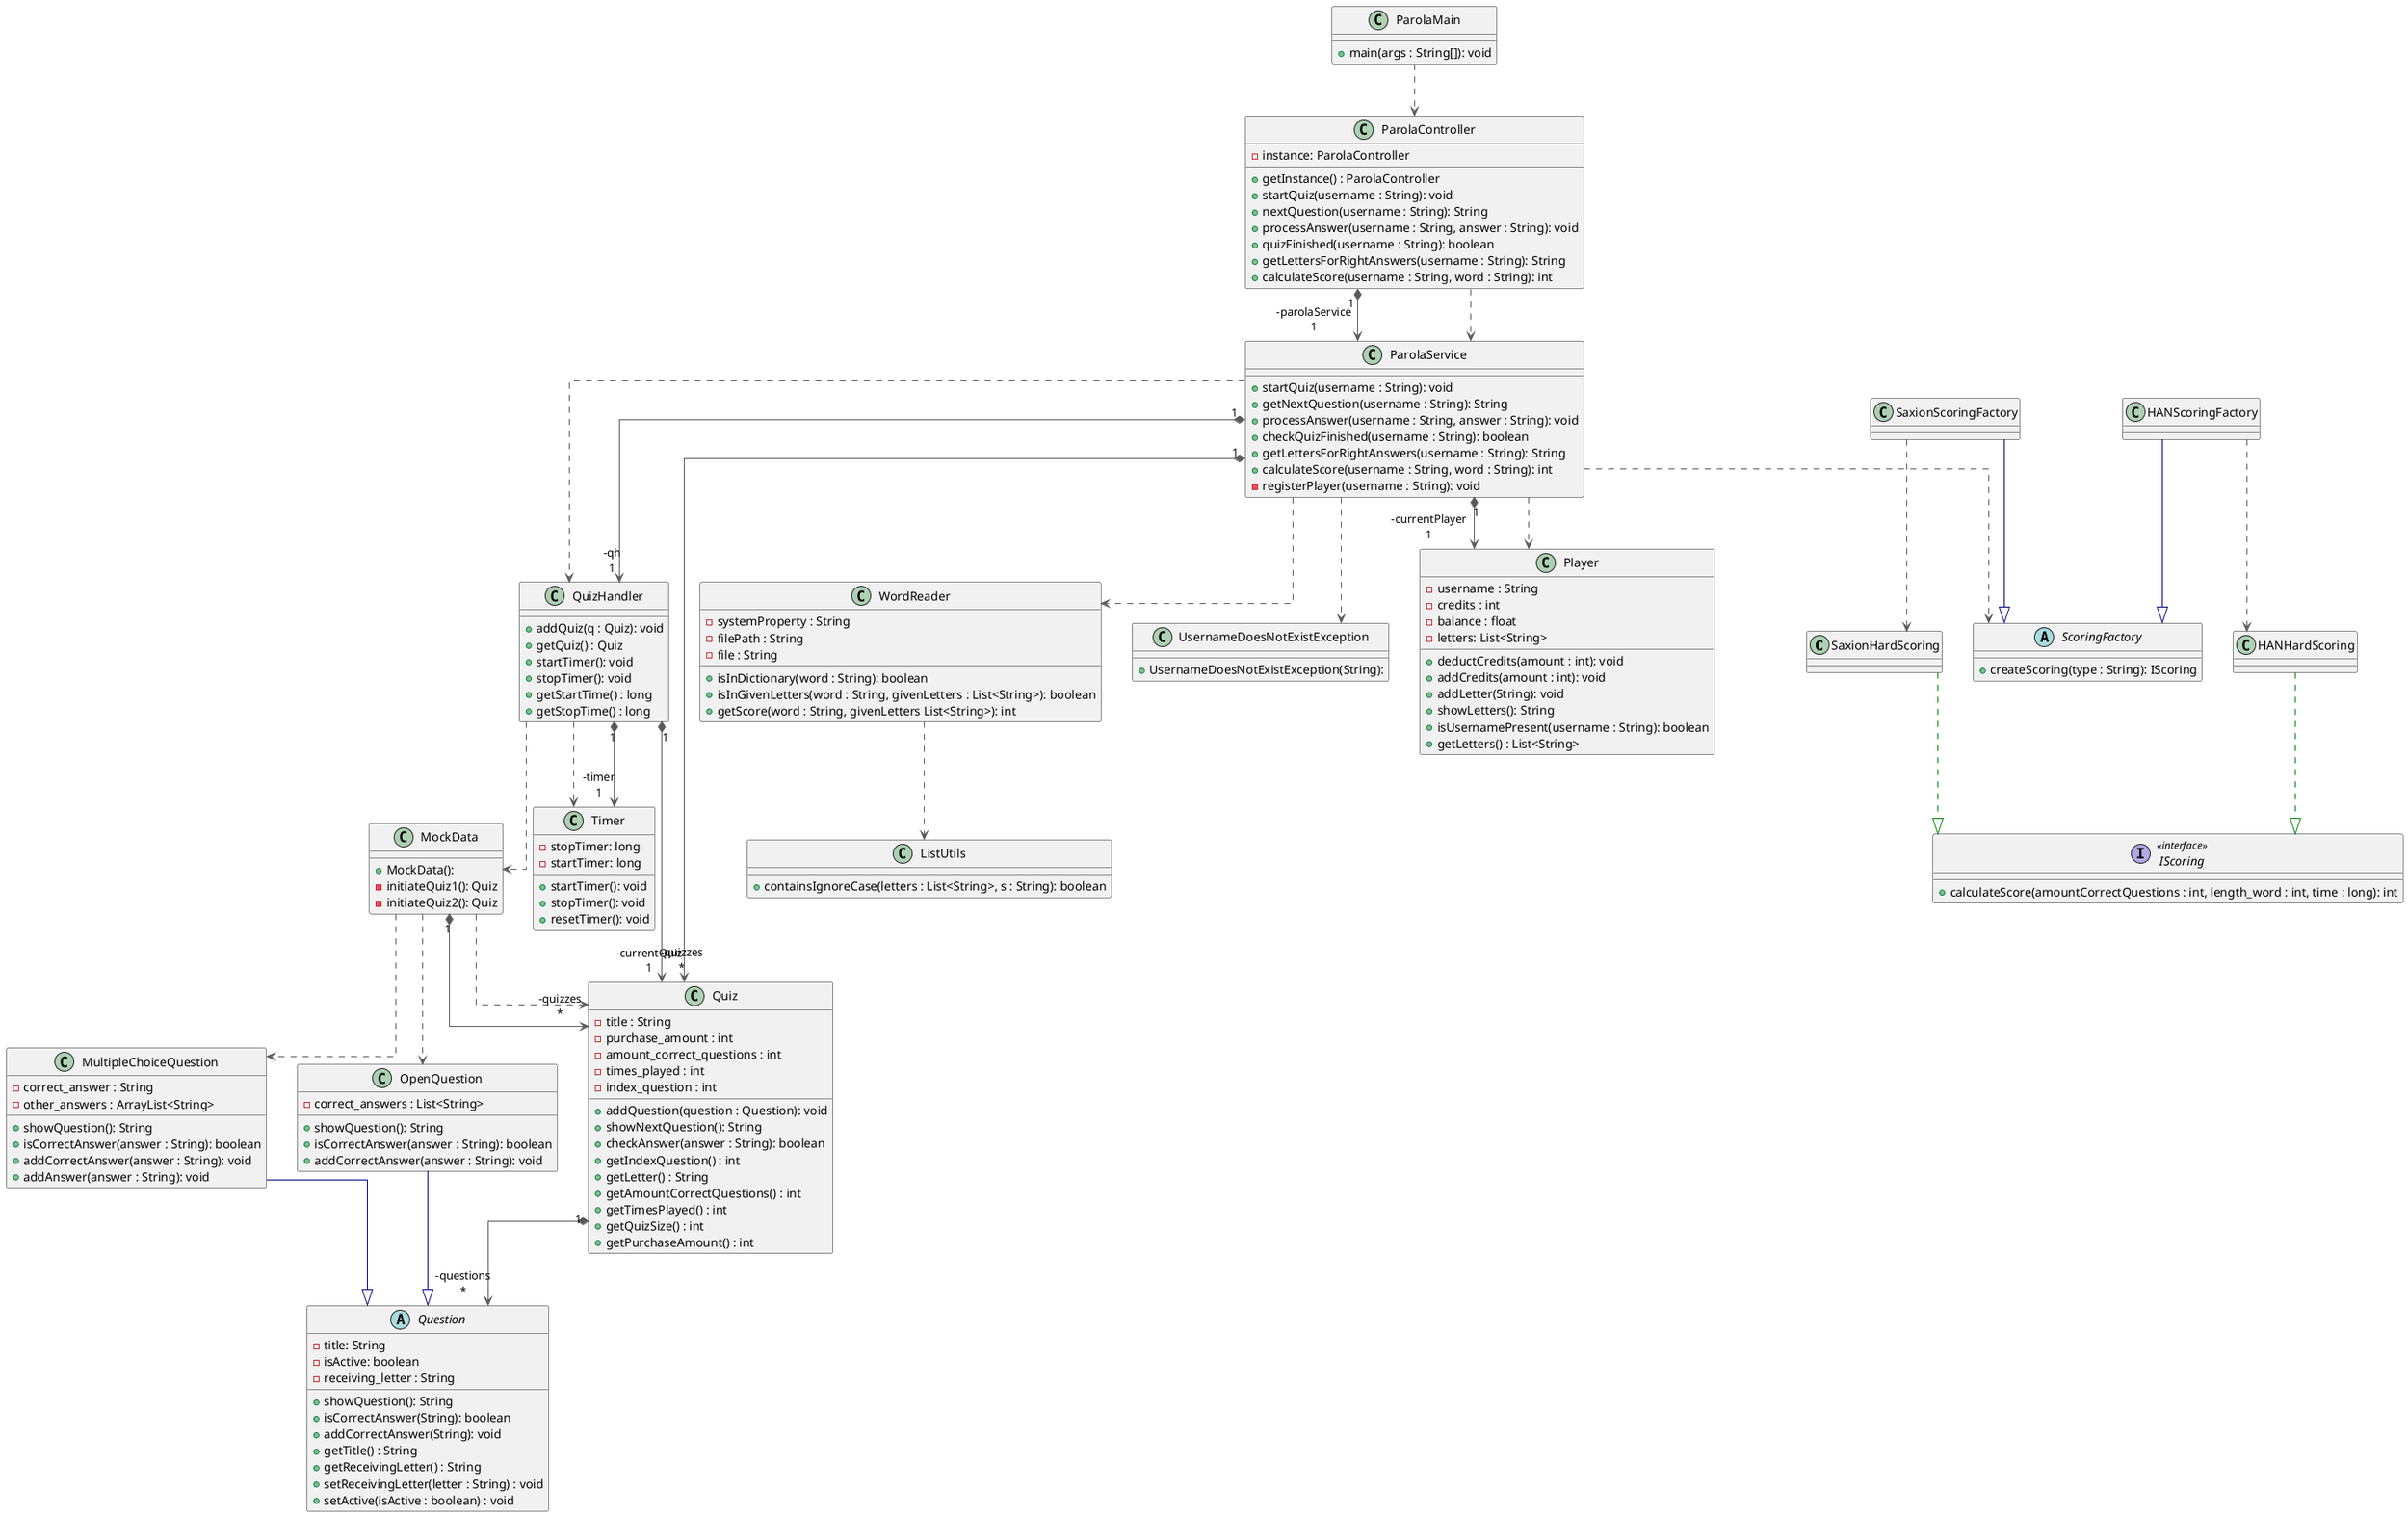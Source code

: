 @startuml

top to bottom direction
skinparam linetype ortho

class SaxionHardScoring {

}
interface IScoring << interface >> {
  + calculateScore(amountCorrectQuestions : int, length_word : int, time : long): int
}
class ListUtils {
  + containsIgnoreCase(letters : List<String>, s : String): boolean
}

class MockData {
  + MockData():
  - initiateQuiz1(): Quiz
  - initiateQuiz2(): Quiz
}
class MultipleChoiceQuestion {
  - correct_answer : String
  - other_answers : ArrayList<String>
  + showQuestion(): String
  + isCorrectAnswer(answer : String): boolean
  + addCorrectAnswer(answer : String): void
  + addAnswer(answer : String): void

}
class OpenQuestion {
  - correct_answers : List<String>
  + showQuestion(): String
  + isCorrectAnswer(answer : String): boolean
  + addCorrectAnswer(answer : String): void
}
class ParolaController {
  - instance: ParolaController
  + getInstance() : ParolaController
  + startQuiz(username : String): void
  + nextQuestion(username : String): String
  + processAnswer(username : String, answer : String): void
  + quizFinished(username : String): boolean
  + getLettersForRightAnswers(username : String): String
  + calculateScore(username : String, word : String): int


}
class ParolaMain {
  + main(args : String[]): void
}
class ParolaService {
  + startQuiz(username : String): void
  + getNextQuestion(username : String): String
  + processAnswer(username : String, answer : String): void
  + checkQuizFinished(username : String): boolean
  + getLettersForRightAnswers(username : String): String
  + calculateScore(username : String, word : String): int
  - registerPlayer(username : String): void
}

class Player {
  - username : String
  - credits : int
  - balance : float
  - letters: List<String>
  + deductCredits(amount : int): void
  + addCredits(amount : int): void
  + addLetter(String): void
  + showLetters(): String
  + isUsernamePresent(username : String): boolean
  + getLetters() : List<String>
}
abstract class Question {
  - title: String
  - isActive: boolean
  - receiving_letter : String
  + showQuestion(): String
  + isCorrectAnswer(String): boolean
  + addCorrectAnswer(String): void
  + getTitle() : String
  + getReceivingLetter() : String
  + setReceivingLetter(letter : String) : void
  + setActive(isActive : boolean) : void
}
class Quiz {
  - title : String
  - purchase_amount : int
  - amount_correct_questions : int
  - times_played : int
  - index_question : int
  + addQuestion(question : Question): void
  + showNextQuestion(): String
  + checkAnswer(answer : String): boolean
  + getIndexQuestion() : int
  + getLetter() : String
  + getAmountCorrectQuestions() : int
  + getTimesPlayed() : int
  + getQuizSize() : int
  + getPurchaseAmount() : int
}
class QuizHandler {
  + addQuiz(q : Quiz): void
  + getQuiz() : Quiz
  + startTimer(): void
  + stopTimer(): void
  + getStartTime() : long
  + getStopTime() : long
}
class HANHardScoring {
}
class Timer {
  - stopTimer: long
  - startTimer: long
  + startTimer(): void
  + stopTimer(): void
  + resetTimer(): void
}
class UsernameDoesNotExistException {
  + UsernameDoesNotExistException(String):
}
class WordReader {
  - systemProperty : String
  - filePath : String
  - file : String
  + isInDictionary(word : String): boolean
  + isInGivenLetters(word : String, givenLetters : List<String>): boolean
  + getScore(word : String, givenLetters List<String>): int
}

abstract class ScoringFactory {
  + createScoring(type : String): IScoring
}

class SaxionScoringFactory {

}

class HANScoringFactory {

}

SaxionScoringFactory -[#595959,dashed]-> SaxionHardScoring
HANScoringFactory -[#595959,dashed]-> HANHardScoring
SaxionScoringFactory -[#000082,plain]-^ ScoringFactory
HANScoringFactory -[#000082,plain]-^ ScoringFactory
WordReader               -[#595959,dashed]->  ListUtils
ParolaMain               -[#595959,dashed]->  ParolaController
HANHardScoring                    -[#008200,dashed]-^  IScoring
MockData                       -[#595959,dashed]->  MultipleChoiceQuestion
MockData                       -[#595959,dashed]->  OpenQuestion
MockData                       -[#595959,dashed]->  Quiz
MockData                      "1" *-[#595959,plain]-> "-quizzes\n*" Quiz
MultipleChoiceQuestion         -[#000082,plain]-^  Question
OpenQuestion                   -[#000082,plain]-^  Question
ParolaController              "1" *-[#595959,plain]-> "-parolaService\n1" ParolaService
ParolaController               -[#595959,dashed]->  ParolaService
ParolaService                 "1" *-[#595959,plain]-> "-currentPlayer\n1" Player
ParolaService                  -[#595959,dashed]->  Player
ParolaService                 "1" *-[#595959,plain]-> "-currentQuiz\n1" Quiz
ParolaService                  -[#595959,dashed]->  QuizHandler
ParolaService                 "1" *-[#595959,plain]-> "-qh\n1" QuizHandler
ParolaService                  -[#595959,dashed]->  ScoringFactory
ParolaService                  -[#595959,dashed]->  UsernameDoesNotExistException
ParolaService                  -[#595959,dashed]->  WordReader
Quiz                          "1" *-[#595959,plain]-> "-questions\n*" Question
QuizHandler                    -[#595959,dashed]->  MockData
QuizHandler                   "1" *-[#595959,plain]-> "-quizzes\n*" Quiz
QuizHandler                    -[#595959,dashed]->  Timer
QuizHandler                   "1" *-[#595959,plain]-> "-timer\n1" Timer
SaxionHardScoring                  -[#008200,dashed]-^  IScoring
@enduml

